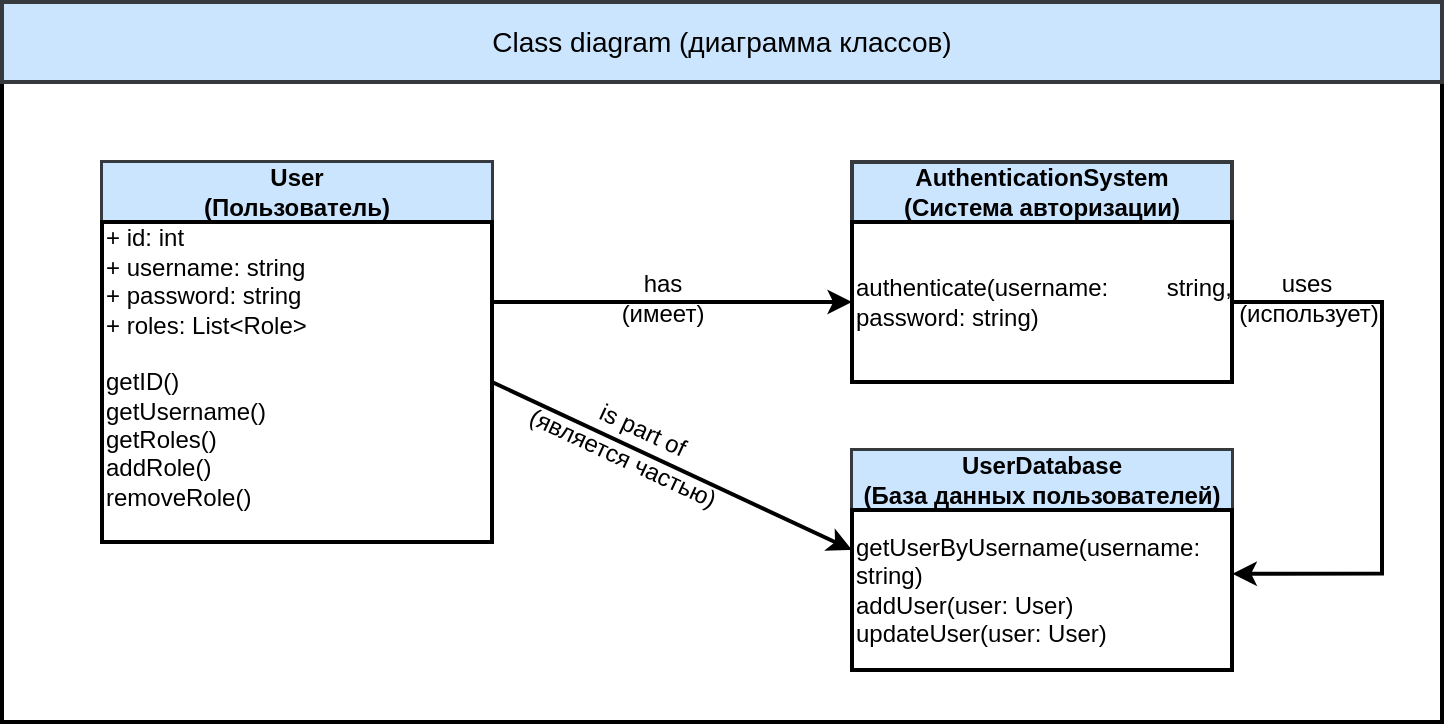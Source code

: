 <mxfile version="21.8.2" type="device">
  <diagram id="9UQBbvnNtMdDk2lIldVc" name="Class diagram">
    <mxGraphModel dx="600" dy="410" grid="1" gridSize="10" guides="1" tooltips="1" connect="1" arrows="1" fold="1" page="1" pageScale="1" pageWidth="1169" pageHeight="827" math="0" shadow="0">
      <root>
        <mxCell id="0" />
        <mxCell id="1" parent="0" />
        <mxCell id="nO78PSK672MZnU4o8ddX-12" value="" style="rounded=0;whiteSpace=wrap;html=1;strokeWidth=2;" parent="1" vertex="1">
          <mxGeometry x="160" y="120" width="720" height="320" as="geometry" />
        </mxCell>
        <mxCell id="W0WGywlGphAkjw9_nEBw-19" value="" style="group;fillColor=#cce5ff;strokeColor=#36393d;strokeWidth=2;" parent="1" vertex="1" connectable="0">
          <mxGeometry x="210" y="160" width="195" height="190" as="geometry" />
        </mxCell>
        <mxCell id="W0WGywlGphAkjw9_nEBw-17" value="&lt;span style=&quot;font-weight: 700&quot;&gt;User&lt;/span&gt;&lt;br style=&quot;padding: 0px ; margin: 0px ; font-weight: 700&quot;&gt;&lt;span style=&quot;font-weight: 700&quot;&gt;(Пользователь)&lt;/span&gt;" style="rounded=0;whiteSpace=wrap;html=1;fillColor=#cce5ff;strokeColor=#36393d;" parent="W0WGywlGphAkjw9_nEBw-19" vertex="1">
          <mxGeometry width="195" height="30" as="geometry" />
        </mxCell>
        <mxCell id="W0WGywlGphAkjw9_nEBw-18" value="&lt;span&gt;+ id: int&lt;br&gt;&lt;/span&gt;&lt;span&gt;+ username: string&lt;br&gt;&lt;/span&gt;+ password: string&lt;br&gt;+ roles: List&amp;lt;Role&amp;gt;&lt;br&gt;&lt;br&gt;getID()&lt;br&gt;getUsername()&lt;br&gt;getRoles()&lt;br&gt;addRole()&lt;br&gt;removeRole()&lt;br&gt;&lt;div style=&quot;padding: 0px ; margin: 0px&quot;&gt;&lt;/div&gt;&lt;span&gt;&lt;br&gt;&lt;/span&gt;" style="rounded=0;whiteSpace=wrap;html=1;align=left;strokeWidth=2;" parent="W0WGywlGphAkjw9_nEBw-19" vertex="1">
          <mxGeometry y="30" width="195" height="160" as="geometry" />
        </mxCell>
        <mxCell id="W0WGywlGphAkjw9_nEBw-29" value="" style="group;fillColor=#cce5ff;strokeColor=#36393d;strokeWidth=2;" parent="1" vertex="1" connectable="0">
          <mxGeometry x="585" y="304" width="190" height="110" as="geometry" />
        </mxCell>
        <mxCell id="W0WGywlGphAkjw9_nEBw-26" value="&lt;span style=&quot;font-weight: 700&quot;&gt;UserDatabase&lt;/span&gt;&lt;br style=&quot;padding: 0px ; margin: 0px ; font-weight: 700&quot;&gt;&lt;span style=&quot;font-weight: 700&quot;&gt;(База данных пользователей)&lt;/span&gt;" style="rounded=0;whiteSpace=wrap;html=1;fillColor=#cce5ff;strokeColor=#36393d;" parent="W0WGywlGphAkjw9_nEBw-29" vertex="1">
          <mxGeometry width="190" height="30" as="geometry" />
        </mxCell>
        <mxCell id="W0WGywlGphAkjw9_nEBw-28" value="getUserByUsername(username: string)&lt;br&gt;addUser(user: User)&lt;br&gt;updateUser(user: User)" style="rounded=0;whiteSpace=wrap;html=1;align=left;strokeWidth=2;" parent="W0WGywlGphAkjw9_nEBw-29" vertex="1">
          <mxGeometry y="30" width="190" height="80" as="geometry" />
        </mxCell>
        <mxCell id="W0WGywlGphAkjw9_nEBw-30" value="" style="group;strokeWidth=2;" parent="1" vertex="1" connectable="0">
          <mxGeometry x="585" y="160" width="190" height="110" as="geometry" />
        </mxCell>
        <mxCell id="W0WGywlGphAkjw9_nEBw-23" value="&lt;span style=&quot;font-weight: 700&quot;&gt;AuthenticationSystem&lt;/span&gt;&lt;br style=&quot;padding: 0px ; margin: 0px ; font-weight: 700&quot;&gt;&lt;span style=&quot;font-weight: 700&quot;&gt;(Система авторизации)&lt;/span&gt;" style="rounded=0;whiteSpace=wrap;html=1;fillColor=#cce5ff;strokeColor=#36393d;strokeWidth=2;" parent="W0WGywlGphAkjw9_nEBw-30" vertex="1">
          <mxGeometry width="190" height="30" as="geometry" />
        </mxCell>
        <mxCell id="W0WGywlGphAkjw9_nEBw-24" value="&lt;div style=&quot;text-align: justify&quot;&gt;&lt;span&gt;authenticate(username: string, password: string)&lt;/span&gt;&lt;/div&gt;" style="rounded=0;whiteSpace=wrap;html=1;align=left;strokeWidth=2;" parent="W0WGywlGphAkjw9_nEBw-30" vertex="1">
          <mxGeometry y="30" width="190" height="80" as="geometry" />
        </mxCell>
        <mxCell id="nO78PSK672MZnU4o8ddX-1" value="" style="endArrow=classic;html=1;exitX=1;exitY=0.5;exitDx=0;exitDy=0;entryX=0;entryY=0.25;entryDx=0;entryDy=0;strokeWidth=2;" parent="1" source="W0WGywlGphAkjw9_nEBw-18" target="W0WGywlGphAkjw9_nEBw-28" edge="1">
          <mxGeometry width="50" height="50" relative="1" as="geometry">
            <mxPoint x="500" y="330" as="sourcePoint" />
            <mxPoint x="550" y="280" as="targetPoint" />
          </mxGeometry>
        </mxCell>
        <mxCell id="nO78PSK672MZnU4o8ddX-2" value="is part of" style="text;html=1;align=center;verticalAlign=middle;resizable=0;points=[];autosize=1;rotation=25;" parent="1" vertex="1">
          <mxGeometry x="450" y="284" width="60" height="20" as="geometry" />
        </mxCell>
        <mxCell id="nO78PSK672MZnU4o8ddX-3" value="(является частью)" style="text;html=1;align=center;verticalAlign=middle;resizable=0;points=[];autosize=1;rotation=25;" parent="1" vertex="1">
          <mxGeometry x="410" y="298" width="120" height="20" as="geometry" />
        </mxCell>
        <mxCell id="nO78PSK672MZnU4o8ddX-4" style="edgeStyle=orthogonalEdgeStyle;rounded=0;orthogonalLoop=1;jettySize=auto;html=1;entryX=1.001;entryY=0.398;entryDx=0;entryDy=0;entryPerimeter=0;strokeWidth=2;" parent="1" source="W0WGywlGphAkjw9_nEBw-24" target="W0WGywlGphAkjw9_nEBw-28" edge="1">
          <mxGeometry relative="1" as="geometry">
            <Array as="points">
              <mxPoint x="850" y="230" />
              <mxPoint x="850" y="366" />
            </Array>
          </mxGeometry>
        </mxCell>
        <mxCell id="nO78PSK672MZnU4o8ddX-5" value="uses" style="text;html=1;align=center;verticalAlign=middle;resizable=0;points=[];autosize=1;rotation=0;" parent="1" vertex="1">
          <mxGeometry x="792" y="211" width="40" height="20" as="geometry" />
        </mxCell>
        <mxCell id="nO78PSK672MZnU4o8ddX-6" value="(использует)" style="text;html=1;align=center;verticalAlign=middle;resizable=0;points=[];autosize=1;rotation=0;" parent="1" vertex="1">
          <mxGeometry x="768" y="226" width="90" height="20" as="geometry" />
        </mxCell>
        <mxCell id="nO78PSK672MZnU4o8ddX-8" style="edgeStyle=orthogonalEdgeStyle;rounded=0;orthogonalLoop=1;jettySize=auto;html=1;entryX=0;entryY=0.5;entryDx=0;entryDy=0;strokeWidth=2;" parent="1" source="W0WGywlGphAkjw9_nEBw-18" target="W0WGywlGphAkjw9_nEBw-24" edge="1">
          <mxGeometry relative="1" as="geometry">
            <Array as="points">
              <mxPoint x="480" y="230" />
              <mxPoint x="480" y="230" />
            </Array>
          </mxGeometry>
        </mxCell>
        <mxCell id="nO78PSK672MZnU4o8ddX-9" value="has" style="text;html=1;align=center;verticalAlign=middle;resizable=0;points=[];autosize=1;rotation=0;" parent="1" vertex="1">
          <mxGeometry x="475" y="211" width="30" height="20" as="geometry" />
        </mxCell>
        <mxCell id="nO78PSK672MZnU4o8ddX-10" value="(имеет)" style="text;html=1;align=center;verticalAlign=middle;resizable=0;points=[];autosize=1;rotation=0;" parent="1" vertex="1">
          <mxGeometry x="460" y="226" width="60" height="20" as="geometry" />
        </mxCell>
        <mxCell id="nO78PSK672MZnU4o8ddX-13" value="&lt;font style=&quot;font-size: 14px&quot;&gt;Class diagram (диаграмма классов)&lt;/font&gt;" style="rounded=0;whiteSpace=wrap;html=1;fillColor=#cce5ff;strokeColor=#36393d;strokeWidth=2;" parent="1" vertex="1">
          <mxGeometry x="160" y="80" width="720" height="40" as="geometry" />
        </mxCell>
      </root>
    </mxGraphModel>
  </diagram>
</mxfile>
